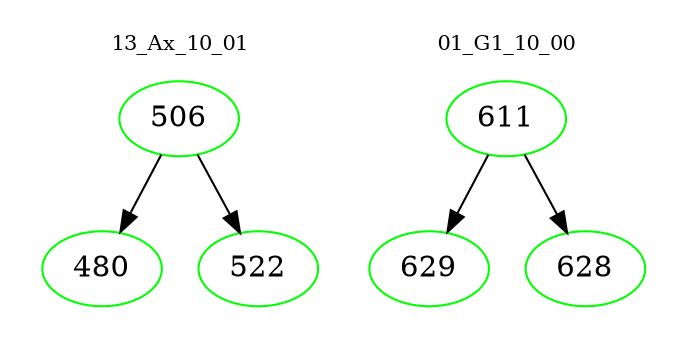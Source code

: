 digraph{
subgraph cluster_0 {
color = white
label = "13_Ax_10_01";
fontsize=10;
T0_506 [label="506", color="green"]
T0_506 -> T0_480 [color="black"]
T0_480 [label="480", color="green"]
T0_506 -> T0_522 [color="black"]
T0_522 [label="522", color="green"]
}
subgraph cluster_1 {
color = white
label = "01_G1_10_00";
fontsize=10;
T1_611 [label="611", color="green"]
T1_611 -> T1_629 [color="black"]
T1_629 [label="629", color="green"]
T1_611 -> T1_628 [color="black"]
T1_628 [label="628", color="green"]
}
}
